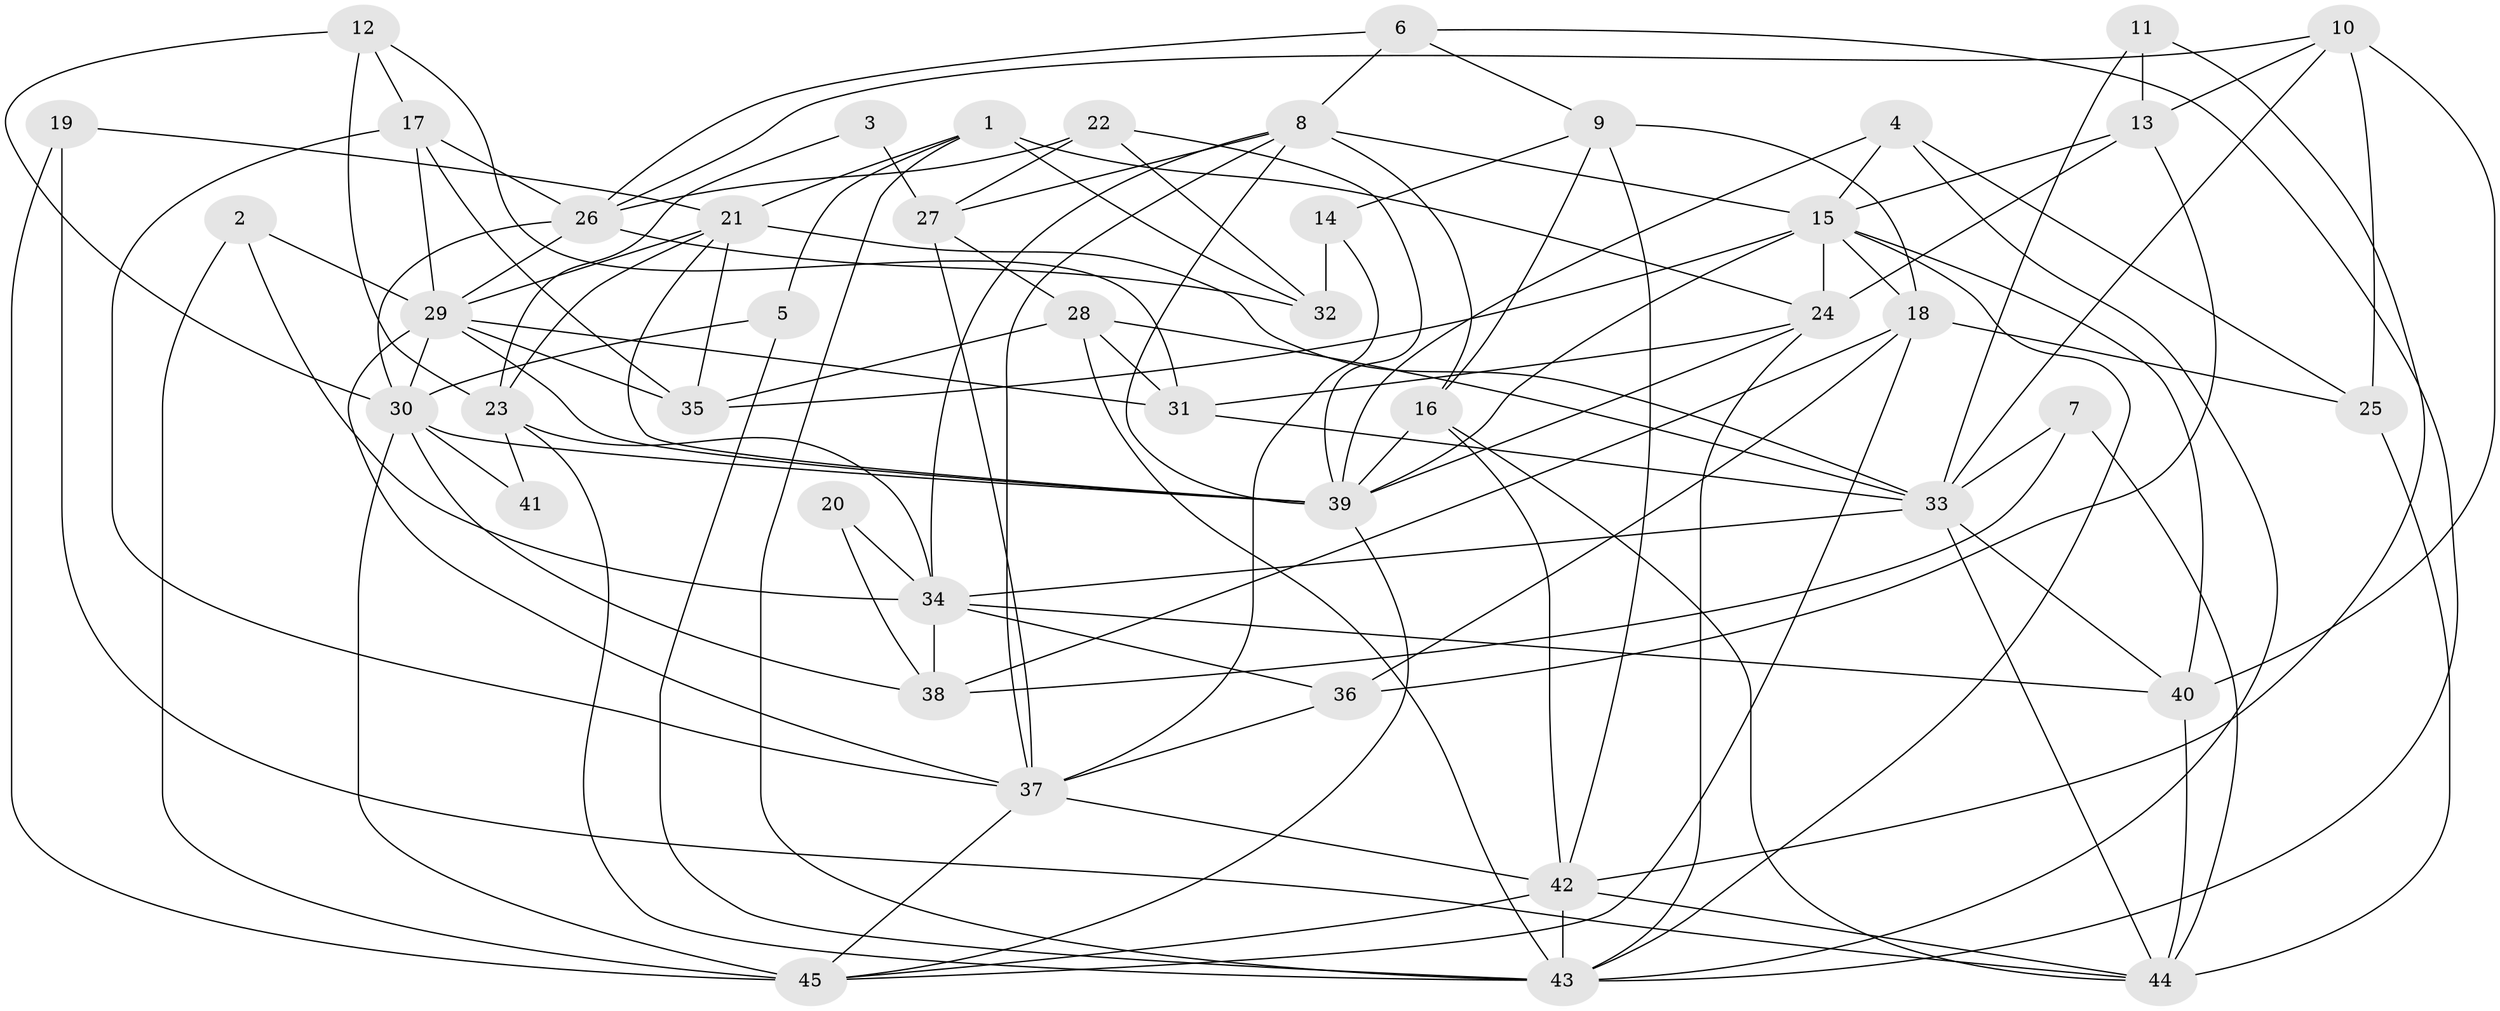 // original degree distribution, {3: 0.3, 2: 0.1111111111111111, 6: 0.07777777777777778, 4: 0.24444444444444444, 5: 0.2222222222222222, 8: 0.011111111111111112, 7: 0.03333333333333333}
// Generated by graph-tools (version 1.1) at 2025/50/03/09/25 03:50:13]
// undirected, 45 vertices, 121 edges
graph export_dot {
graph [start="1"]
  node [color=gray90,style=filled];
  1;
  2;
  3;
  4;
  5;
  6;
  7;
  8;
  9;
  10;
  11;
  12;
  13;
  14;
  15;
  16;
  17;
  18;
  19;
  20;
  21;
  22;
  23;
  24;
  25;
  26;
  27;
  28;
  29;
  30;
  31;
  32;
  33;
  34;
  35;
  36;
  37;
  38;
  39;
  40;
  41;
  42;
  43;
  44;
  45;
  1 -- 5 [weight=1.0];
  1 -- 21 [weight=1.0];
  1 -- 24 [weight=1.0];
  1 -- 32 [weight=2.0];
  1 -- 43 [weight=1.0];
  2 -- 29 [weight=1.0];
  2 -- 34 [weight=1.0];
  2 -- 45 [weight=1.0];
  3 -- 23 [weight=1.0];
  3 -- 27 [weight=1.0];
  4 -- 15 [weight=1.0];
  4 -- 25 [weight=1.0];
  4 -- 39 [weight=1.0];
  4 -- 43 [weight=1.0];
  5 -- 30 [weight=1.0];
  5 -- 43 [weight=1.0];
  6 -- 8 [weight=1.0];
  6 -- 9 [weight=1.0];
  6 -- 26 [weight=1.0];
  6 -- 43 [weight=1.0];
  7 -- 33 [weight=1.0];
  7 -- 38 [weight=1.0];
  7 -- 44 [weight=1.0];
  8 -- 15 [weight=2.0];
  8 -- 16 [weight=1.0];
  8 -- 27 [weight=1.0];
  8 -- 34 [weight=1.0];
  8 -- 37 [weight=1.0];
  8 -- 39 [weight=1.0];
  9 -- 14 [weight=1.0];
  9 -- 16 [weight=1.0];
  9 -- 18 [weight=1.0];
  9 -- 42 [weight=1.0];
  10 -- 13 [weight=1.0];
  10 -- 25 [weight=1.0];
  10 -- 26 [weight=1.0];
  10 -- 33 [weight=1.0];
  10 -- 40 [weight=1.0];
  11 -- 13 [weight=1.0];
  11 -- 33 [weight=1.0];
  11 -- 42 [weight=1.0];
  12 -- 17 [weight=1.0];
  12 -- 23 [weight=1.0];
  12 -- 30 [weight=1.0];
  12 -- 31 [weight=1.0];
  13 -- 15 [weight=1.0];
  13 -- 24 [weight=1.0];
  13 -- 36 [weight=1.0];
  14 -- 32 [weight=1.0];
  14 -- 37 [weight=1.0];
  15 -- 18 [weight=1.0];
  15 -- 24 [weight=2.0];
  15 -- 35 [weight=1.0];
  15 -- 39 [weight=1.0];
  15 -- 40 [weight=1.0];
  15 -- 43 [weight=1.0];
  16 -- 39 [weight=1.0];
  16 -- 42 [weight=1.0];
  16 -- 44 [weight=1.0];
  17 -- 26 [weight=1.0];
  17 -- 29 [weight=1.0];
  17 -- 35 [weight=1.0];
  17 -- 37 [weight=1.0];
  18 -- 25 [weight=1.0];
  18 -- 36 [weight=1.0];
  18 -- 38 [weight=1.0];
  18 -- 45 [weight=1.0];
  19 -- 21 [weight=1.0];
  19 -- 44 [weight=1.0];
  19 -- 45 [weight=1.0];
  20 -- 34 [weight=1.0];
  20 -- 38 [weight=1.0];
  21 -- 23 [weight=1.0];
  21 -- 29 [weight=1.0];
  21 -- 33 [weight=2.0];
  21 -- 35 [weight=1.0];
  21 -- 39 [weight=1.0];
  22 -- 26 [weight=1.0];
  22 -- 27 [weight=1.0];
  22 -- 32 [weight=1.0];
  22 -- 39 [weight=1.0];
  23 -- 34 [weight=1.0];
  23 -- 41 [weight=1.0];
  23 -- 43 [weight=1.0];
  24 -- 31 [weight=1.0];
  24 -- 39 [weight=1.0];
  24 -- 43 [weight=1.0];
  25 -- 44 [weight=1.0];
  26 -- 29 [weight=1.0];
  26 -- 30 [weight=1.0];
  26 -- 32 [weight=1.0];
  27 -- 28 [weight=1.0];
  27 -- 37 [weight=1.0];
  28 -- 31 [weight=1.0];
  28 -- 33 [weight=1.0];
  28 -- 35 [weight=1.0];
  28 -- 43 [weight=1.0];
  29 -- 30 [weight=1.0];
  29 -- 31 [weight=1.0];
  29 -- 35 [weight=2.0];
  29 -- 37 [weight=1.0];
  29 -- 39 [weight=1.0];
  30 -- 38 [weight=1.0];
  30 -- 39 [weight=1.0];
  30 -- 41 [weight=1.0];
  30 -- 45 [weight=1.0];
  31 -- 33 [weight=1.0];
  33 -- 34 [weight=1.0];
  33 -- 40 [weight=1.0];
  33 -- 44 [weight=1.0];
  34 -- 36 [weight=1.0];
  34 -- 38 [weight=1.0];
  34 -- 40 [weight=1.0];
  36 -- 37 [weight=1.0];
  37 -- 42 [weight=1.0];
  37 -- 45 [weight=1.0];
  39 -- 45 [weight=1.0];
  40 -- 44 [weight=1.0];
  42 -- 43 [weight=1.0];
  42 -- 44 [weight=1.0];
  42 -- 45 [weight=1.0];
}
